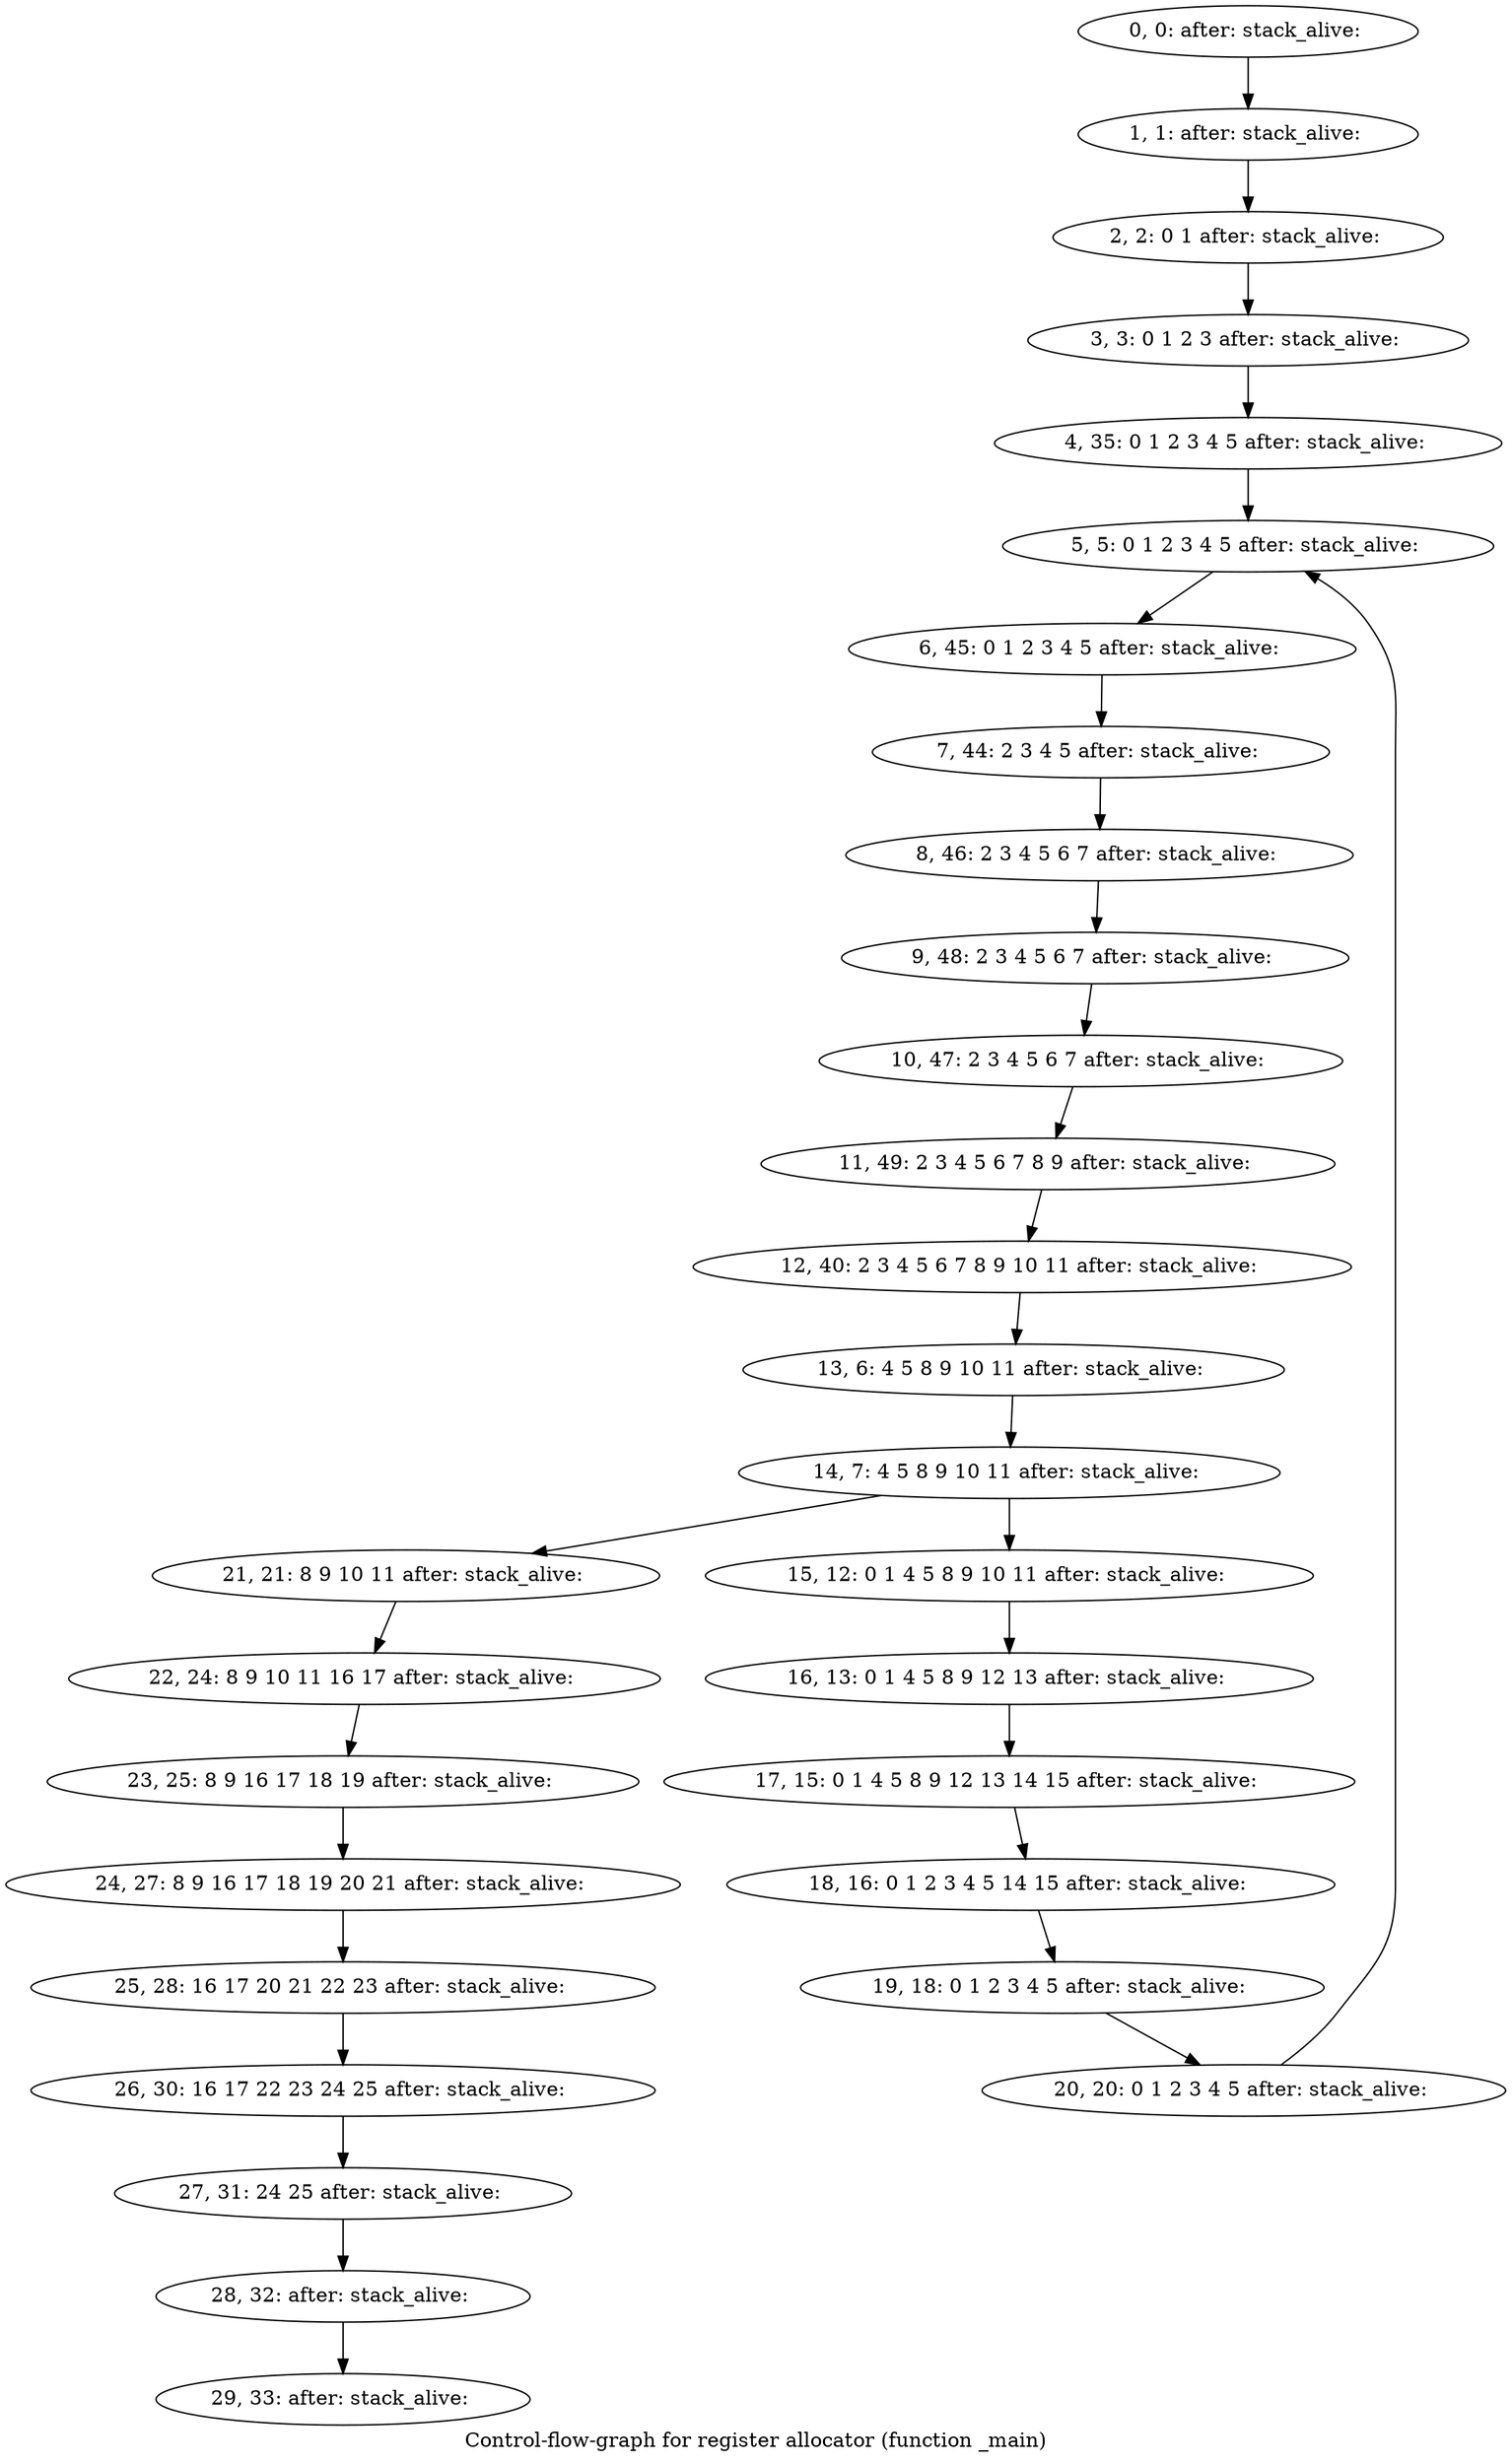 digraph G {
graph [label="Control-flow-graph for register allocator (function _main)"]
0[label="0, 0: after: stack_alive: "];
1[label="1, 1: after: stack_alive: "];
2[label="2, 2: 0 1 after: stack_alive: "];
3[label="3, 3: 0 1 2 3 after: stack_alive: "];
4[label="4, 35: 0 1 2 3 4 5 after: stack_alive: "];
5[label="5, 5: 0 1 2 3 4 5 after: stack_alive: "];
6[label="6, 45: 0 1 2 3 4 5 after: stack_alive: "];
7[label="7, 44: 2 3 4 5 after: stack_alive: "];
8[label="8, 46: 2 3 4 5 6 7 after: stack_alive: "];
9[label="9, 48: 2 3 4 5 6 7 after: stack_alive: "];
10[label="10, 47: 2 3 4 5 6 7 after: stack_alive: "];
11[label="11, 49: 2 3 4 5 6 7 8 9 after: stack_alive: "];
12[label="12, 40: 2 3 4 5 6 7 8 9 10 11 after: stack_alive: "];
13[label="13, 6: 4 5 8 9 10 11 after: stack_alive: "];
14[label="14, 7: 4 5 8 9 10 11 after: stack_alive: "];
15[label="15, 12: 0 1 4 5 8 9 10 11 after: stack_alive: "];
16[label="16, 13: 0 1 4 5 8 9 12 13 after: stack_alive: "];
17[label="17, 15: 0 1 4 5 8 9 12 13 14 15 after: stack_alive: "];
18[label="18, 16: 0 1 2 3 4 5 14 15 after: stack_alive: "];
19[label="19, 18: 0 1 2 3 4 5 after: stack_alive: "];
20[label="20, 20: 0 1 2 3 4 5 after: stack_alive: "];
21[label="21, 21: 8 9 10 11 after: stack_alive: "];
22[label="22, 24: 8 9 10 11 16 17 after: stack_alive: "];
23[label="23, 25: 8 9 16 17 18 19 after: stack_alive: "];
24[label="24, 27: 8 9 16 17 18 19 20 21 after: stack_alive: "];
25[label="25, 28: 16 17 20 21 22 23 after: stack_alive: "];
26[label="26, 30: 16 17 22 23 24 25 after: stack_alive: "];
27[label="27, 31: 24 25 after: stack_alive: "];
28[label="28, 32: after: stack_alive: "];
29[label="29, 33: after: stack_alive: "];
0->1 ;
1->2 ;
2->3 ;
3->4 ;
4->5 ;
5->6 ;
6->7 ;
7->8 ;
8->9 ;
9->10 ;
10->11 ;
11->12 ;
12->13 ;
13->14 ;
14->15 ;
14->21 ;
15->16 ;
16->17 ;
17->18 ;
18->19 ;
19->20 ;
20->5 ;
21->22 ;
22->23 ;
23->24 ;
24->25 ;
25->26 ;
26->27 ;
27->28 ;
28->29 ;
}
